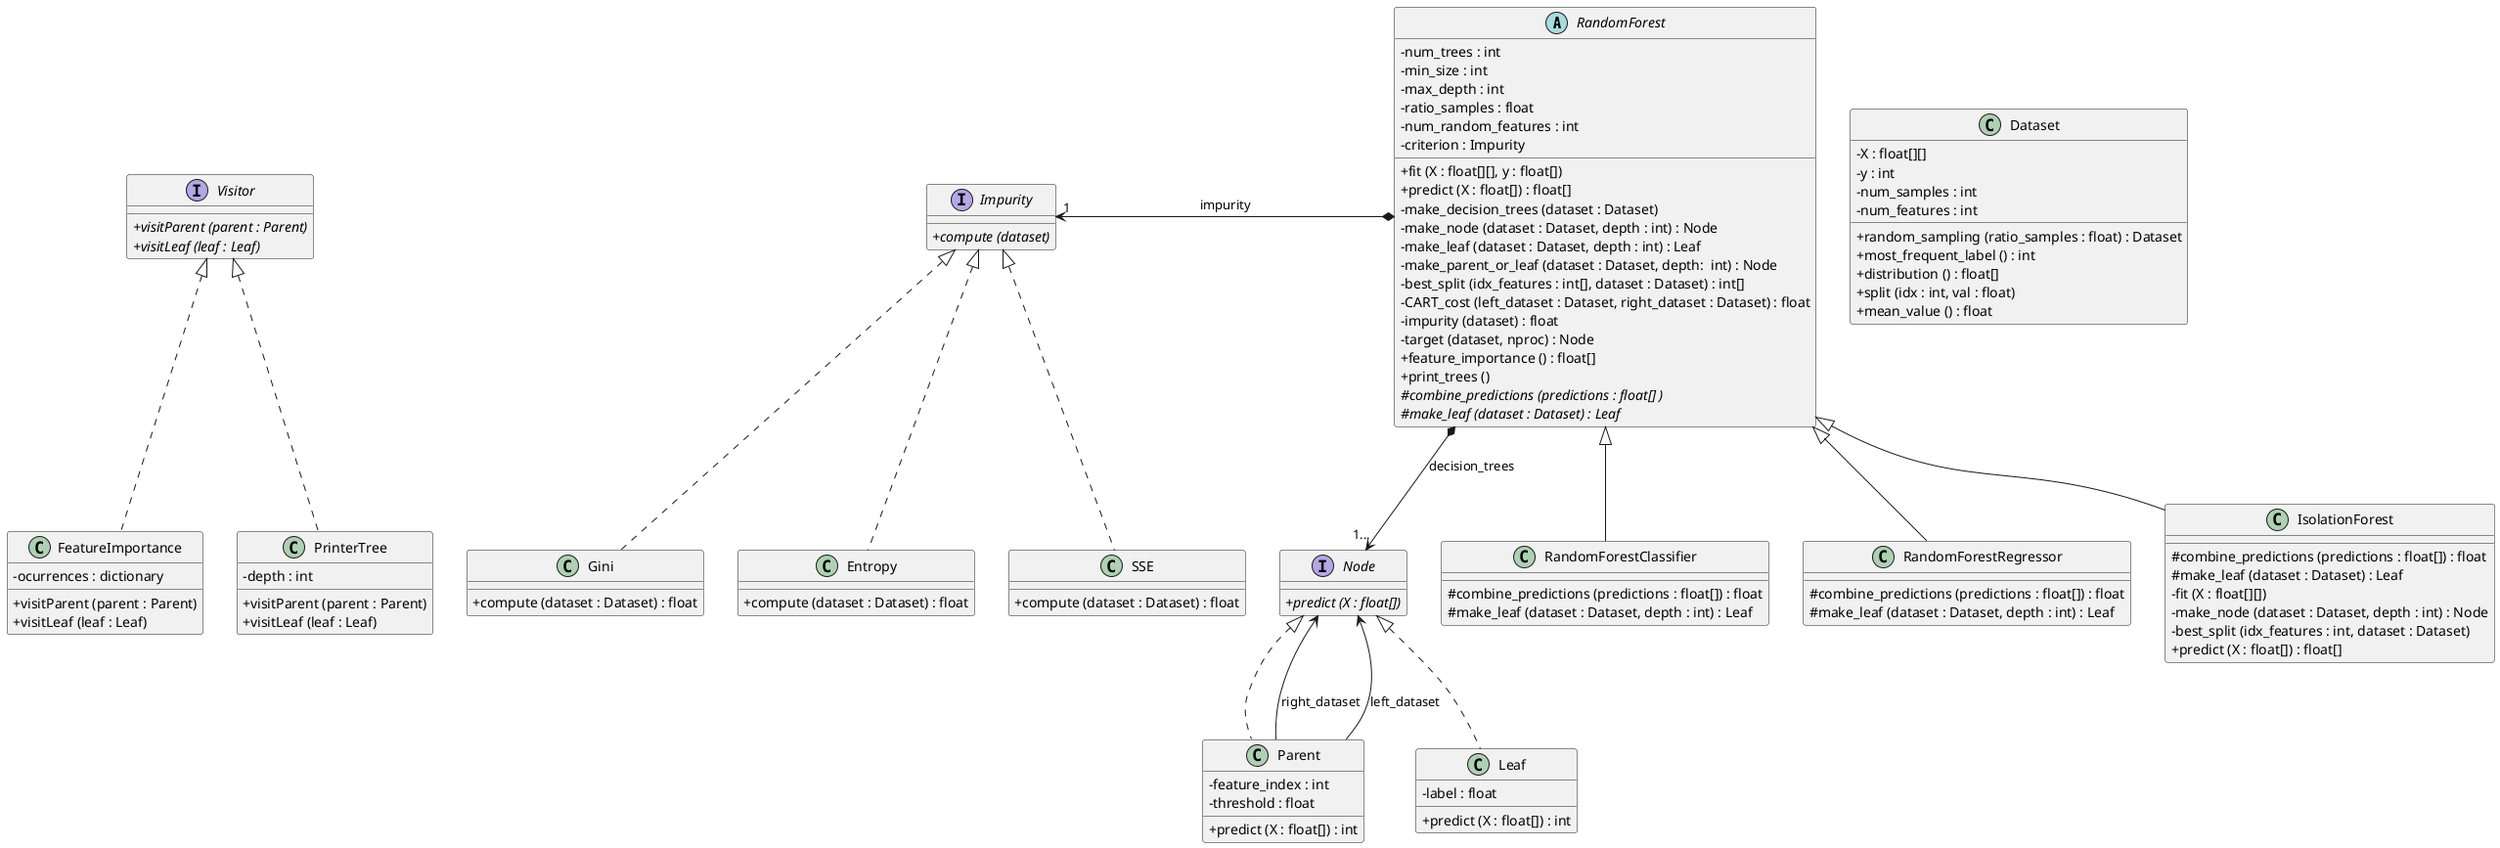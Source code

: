 @startuml
skinparam classAttributeIconSize 0

abstract class RandomForest {
    - num_trees : int
    - min_size : int
    - max_depth : int
    - ratio_samples : float
    - num_random_features : int
    - criterion : Impurity
    + fit (X : float[][], y : float[])
    + predict (X : float[]) : float[]
    - make_decision_trees (dataset : Dataset)
    - make_node (dataset : Dataset, depth : int) : Node
    - make_leaf (dataset : Dataset, depth : int) : Leaf
    - make_parent_or_leaf (dataset : Dataset, depth:  int) : Node
    - best_split (idx_features : int[], dataset : Dataset) : int[]
    - CART_cost (left_dataset : Dataset, right_dataset : Dataset) : float
    - impurity (dataset) : float
    - target (dataset, nproc) : Node
    + feature_importance () : float[]
    + print_trees ()
    # {abstract} combine_predictions (predictions : float[] )
    # {abstract} make_leaf (dataset : Dataset) : Leaf
}

class RandomForestClassifier {
    # combine_predictions (predictions : float[]) : float
    # make_leaf (dataset : Dataset, depth : int) : Leaf
}

class RandomForestRegressor{
    # combine_predictions (predictions : float[]) : float
    # make_leaf (dataset : Dataset, depth : int) : Leaf
}

class IsolationForest{

    # combine_predictions (predictions : float[]) : float
    # make_leaf (dataset : Dataset) : Leaf
    - fit (X : float[][])
    - make_node (dataset : Dataset, depth : int) : Node
    - best_split (idx_features : int, dataset : Dataset)
    + predict (X : float[]) : float[]
}

interface Impurity {
    + {abstract} compute (dataset)
}

class Gini {
    + compute (dataset : Dataset) : float
}

class Entropy {
    + compute (dataset : Dataset) : float
}

class SSE {
    + compute (dataset : Dataset) : float
}

interface Node {
    + {abstract} predict (X : float[])
}

class Parent {
    - feature_index : int
    - threshold : float
    + predict (X : float[]) : int
}

class Leaf {
    - label : float
    + predict (X : float[]) : int
}

class Dataset {
    - X : float[][]
    - y : int
    - num_samples : int
    - num_features : int
    + random_sampling (ratio_samples : float) : Dataset
    + most_frequent_label () : int
    + distribution () : float[]
    + split (idx : int, val : float)
    + mean_value () : float
}

interface Visitor {
    + {abstract} visitParent (parent : Parent)
    + {abstract} visitLeaf (leaf : Leaf)
}

class FeatureImportance {
    - ocurrences : dictionary
    + visitParent (parent : Parent)
    + visitLeaf (leaf : Leaf)
}

class PrinterTree {
    - depth : int
    + visitParent (parent : Parent)
    + visitLeaf (leaf : Leaf)
}


RandomForest *-down-> Node : decision_trees "1..."
RandomForest *-left-> Impurity : impurity "1"
Parent ..up|> Node
Leaf ..up|> Node
RandomForestClassifier --up|> RandomForest
RandomForestRegressor --up|> RandomForest
IsolationForest --up|> RandomForest

Gini ..up|> Impurity
Entropy ..up|> Impurity
SSE ..up|> Impurity

Parent --up> Node : right_dataset
Parent  --up> Node : left_dataset

FeatureImportance ..up|> Visitor
PrinterTree ..up|> Visitor

@enduml